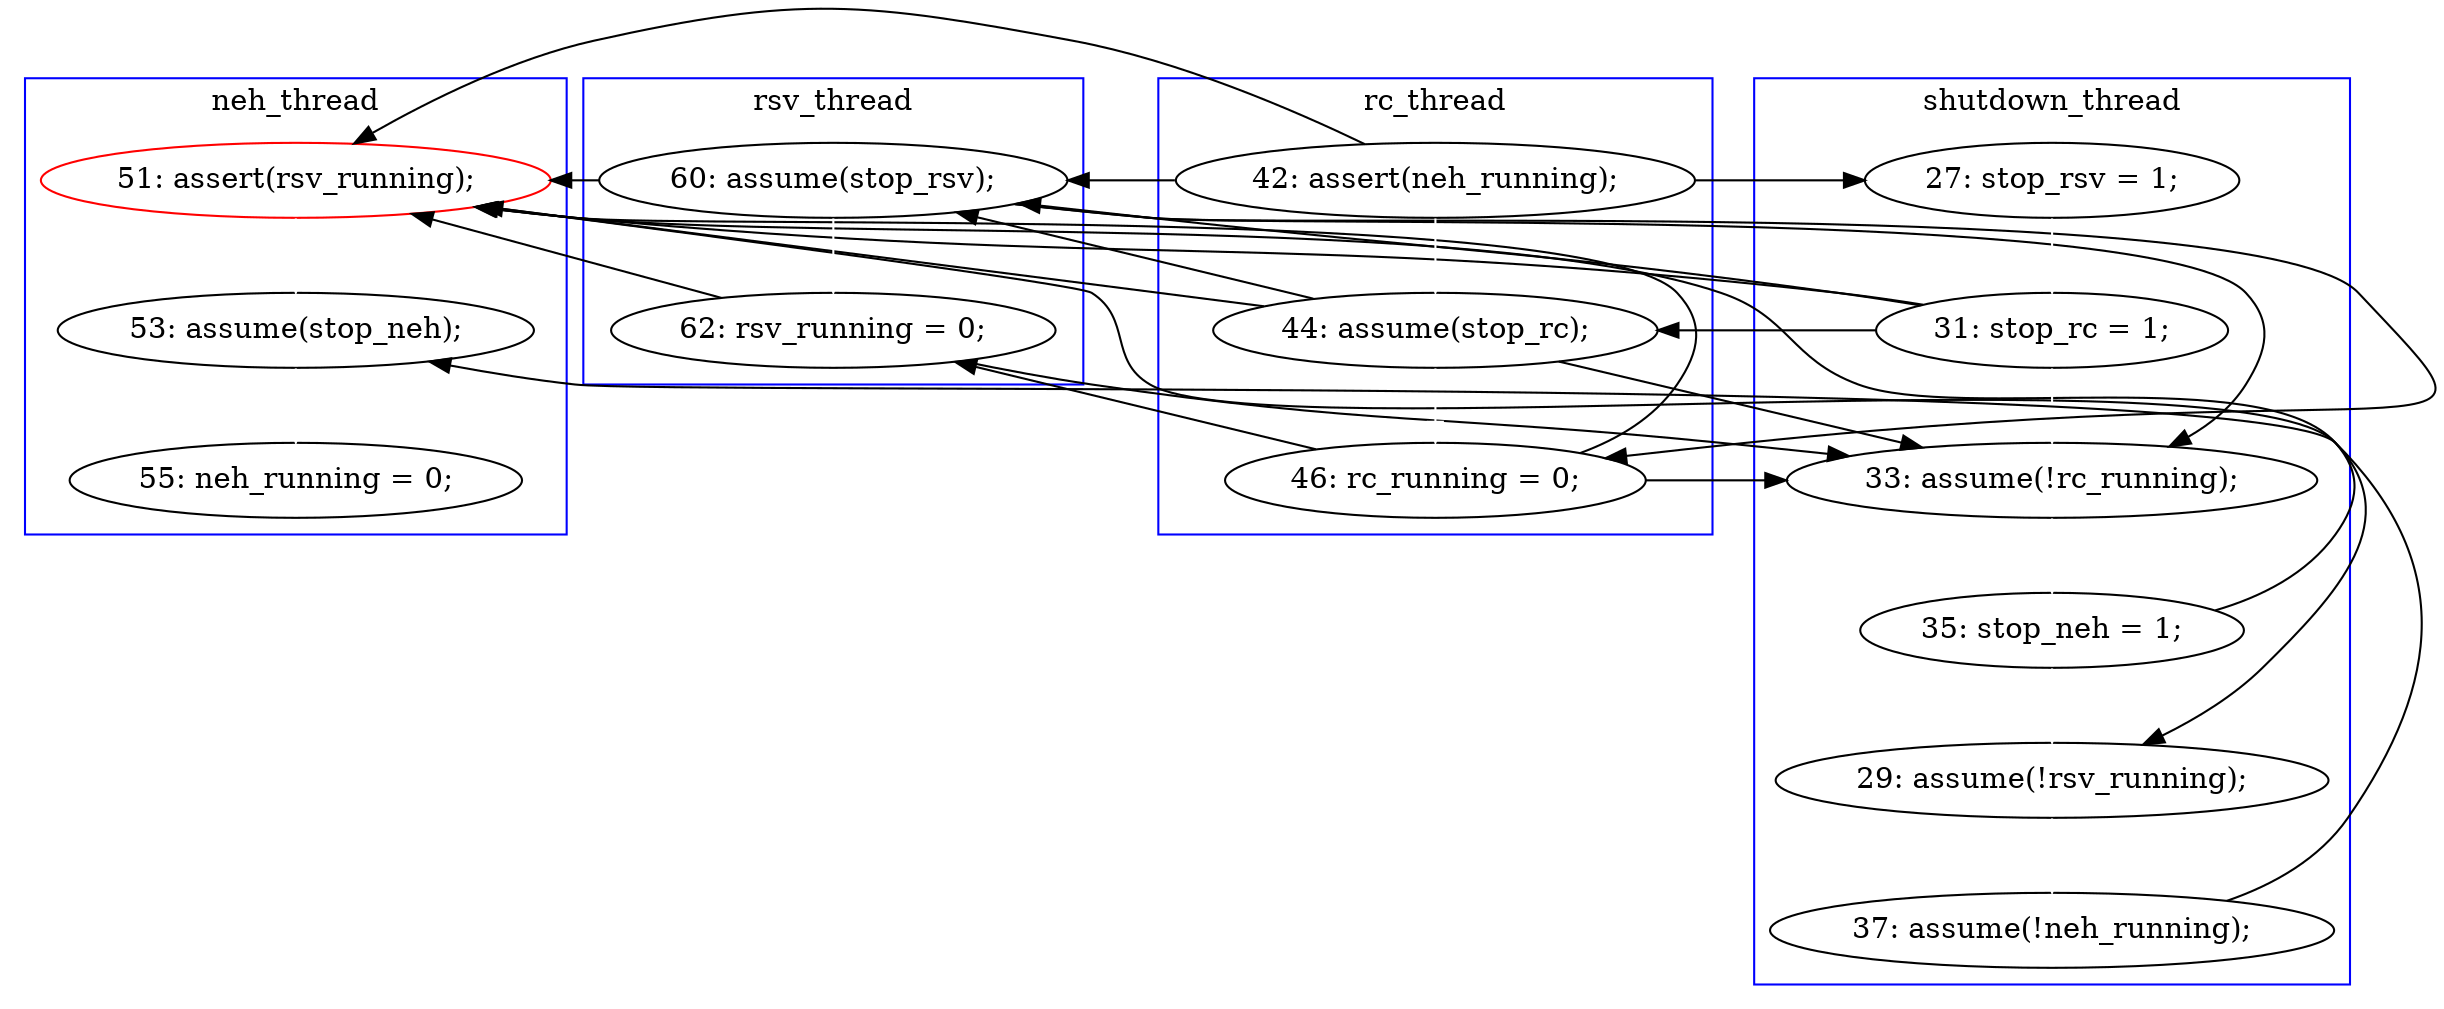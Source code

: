 digraph Counterexample {
	21 -> 29 [color = black, style = solid, constraint = false]
	16 -> 26 [color = black, style = solid, constraint = false]
	20 -> 21 [color = black, style = solid, constraint = false]
	28 -> 30 [color = white, style = solid]
	26 -> 28 [color = white, style = solid]
	15 -> 26 [color = white, style = solid]
	19 -> 21 [color = white, style = solid]
	16 -> 29 [color = black, style = solid, constraint = false]
	28 -> 29 [color = black, style = solid, constraint = false]
	20 -> 26 [color = black, style = solid, constraint = false]
	15 -> 16 [color = black, style = solid, constraint = false]
	16 -> 19 [color = black, style = solid, constraint = false]
	30 -> 31 [color = white, style = solid]
	19 -> 20 [color = black, style = solid, constraint = false]
	15 -> 19 [color = black, style = solid, constraint = false]
	21 -> 26 [color = black, style = solid, constraint = false]
	20 -> 29 [color = black, style = solid, constraint = false]
	15 -> 29 [color = black, style = solid, constraint = false]
	11 -> 16 [color = white, style = solid]
	16 -> 20 [color = white, style = solid]
	33 -> 35 [color = white, style = solid]
	19 -> 29 [color = black, style = solid, constraint = false]
	11 -> 29 [color = black, style = solid, constraint = false]
	29 -> 33 [color = white, style = solid]
	14 -> 15 [color = white, style = solid]
	31 -> 33 [color = black, style = solid, constraint = false]
	11 -> 14 [color = black, style = solid, constraint = false]
	29 -> 30 [color = black, style = solid, constraint = false]
	19 -> 26 [color = black, style = solid, constraint = false]
	11 -> 19 [color = black, style = solid, constraint = false]
	subgraph cluster4 {
		label = rsv_thread
		color = blue
		19  [label = "60: assume(stop_rsv);"]
		21  [label = "62: rsv_running = 0;"]
	}
	subgraph cluster1 {
		label = shutdown_thread
		color = blue
		26  [label = "33: assume(!rc_running);"]
		31  [label = "37: assume(!neh_running);"]
		28  [label = "35: stop_neh = 1;"]
		30  [label = "29: assume(!rsv_running);"]
		15  [label = "31: stop_rc = 1;"]
		14  [label = "27: stop_rsv = 1;"]
	}
	subgraph cluster3 {
		label = neh_thread
		color = blue
		35  [label = "55: neh_running = 0;"]
		29  [label = "51: assert(rsv_running);", color = red]
		33  [label = "53: assume(stop_neh);"]
	}
	subgraph cluster2 {
		label = rc_thread
		color = blue
		11  [label = "42: assert(neh_running);"]
		20  [label = "46: rc_running = 0;"]
		16  [label = "44: assume(stop_rc);"]
	}
}
